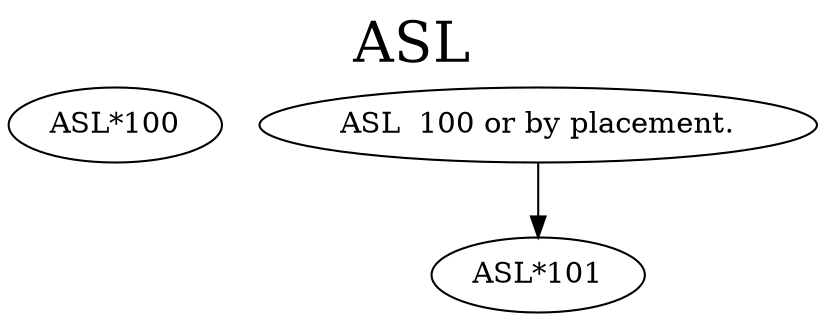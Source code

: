 digraph ASL {
labelloc = "t";
label = "ASL"
fontsize = 27;
"ASL*100"
"ASL  100 or by placement." -> "ASL*101" [style=solid]
}
